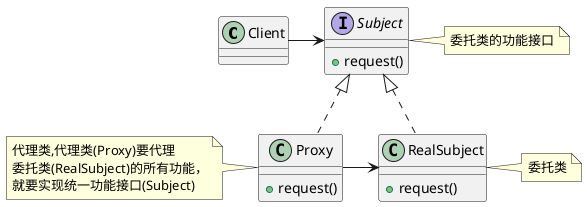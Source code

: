 @startuml

class Client
interface Subject {
    +request()
}
note right : 委托类的功能接口

class RealSubject {
    +request()
}
note right : 委托类

class Proxy {
    +request()
}
note left of Proxy
    代理类,代理类(Proxy)要代理
    委托类(RealSubject)的所有功能，
    就要实现统一功能接口(Subject)
end note

Client -> Subject
Subject <|.. RealSubject
Subject <|.. Proxy
Proxy->RealSubject

@enduml
